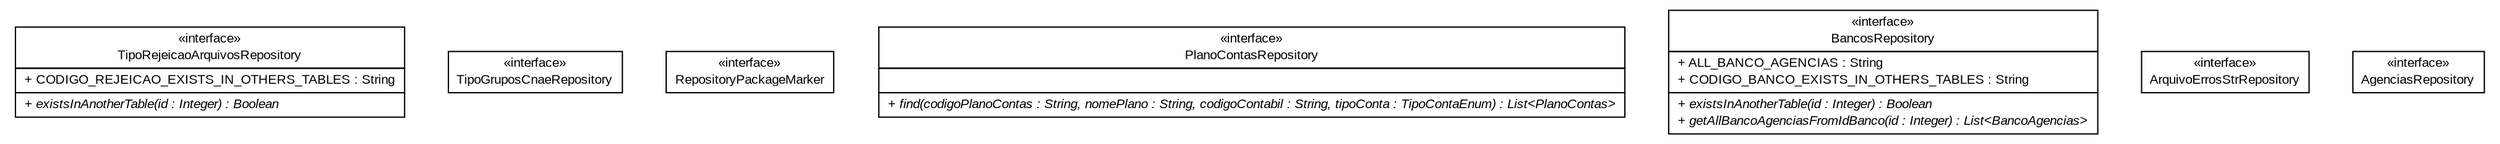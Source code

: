 #!/usr/local/bin/dot
#
# Class diagram 
# Generated by UMLGraph version R5_6 (http://www.umlgraph.org/)
#

digraph G {
	edge [fontname="arial",fontsize=10,labelfontname="arial",labelfontsize=10];
	node [fontname="arial",fontsize=10,shape=plaintext];
	nodesep=0.25;
	ranksep=0.5;
	// br.gov.to.sefaz.arr.parametros.persistence.repository.TipoRejeicaoArquivosRepository
	c3352 [label=<<table title="br.gov.to.sefaz.arr.parametros.persistence.repository.TipoRejeicaoArquivosRepository" border="0" cellborder="1" cellspacing="0" cellpadding="2" port="p" href="./TipoRejeicaoArquivosRepository.html">
		<tr><td><table border="0" cellspacing="0" cellpadding="1">
<tr><td align="center" balign="center"> &#171;interface&#187; </td></tr>
<tr><td align="center" balign="center"> TipoRejeicaoArquivosRepository </td></tr>
		</table></td></tr>
		<tr><td><table border="0" cellspacing="0" cellpadding="1">
<tr><td align="left" balign="left"> + CODIGO_REJEICAO_EXISTS_IN_OTHERS_TABLES : String </td></tr>
		</table></td></tr>
		<tr><td><table border="0" cellspacing="0" cellpadding="1">
<tr><td align="left" balign="left"><font face="arial italic" point-size="10.0"> + existsInAnotherTable(id : Integer) : Boolean </font></td></tr>
		</table></td></tr>
		</table>>, URL="./TipoRejeicaoArquivosRepository.html", fontname="arial", fontcolor="black", fontsize=10.0];
	// br.gov.to.sefaz.arr.parametros.persistence.repository.TipoGruposCnaeRepository
	c3353 [label=<<table title="br.gov.to.sefaz.arr.parametros.persistence.repository.TipoGruposCnaeRepository" border="0" cellborder="1" cellspacing="0" cellpadding="2" port="p" href="./TipoGruposCnaeRepository.html">
		<tr><td><table border="0" cellspacing="0" cellpadding="1">
<tr><td align="center" balign="center"> &#171;interface&#187; </td></tr>
<tr><td align="center" balign="center"> TipoGruposCnaeRepository </td></tr>
		</table></td></tr>
		</table>>, URL="./TipoGruposCnaeRepository.html", fontname="arial", fontcolor="black", fontsize=10.0];
	// br.gov.to.sefaz.arr.parametros.persistence.repository.RepositoryPackageMarker
	c3354 [label=<<table title="br.gov.to.sefaz.arr.parametros.persistence.repository.RepositoryPackageMarker" border="0" cellborder="1" cellspacing="0" cellpadding="2" port="p" href="./RepositoryPackageMarker.html">
		<tr><td><table border="0" cellspacing="0" cellpadding="1">
<tr><td align="center" balign="center"> &#171;interface&#187; </td></tr>
<tr><td align="center" balign="center"> RepositoryPackageMarker </td></tr>
		</table></td></tr>
		</table>>, URL="./RepositoryPackageMarker.html", fontname="arial", fontcolor="black", fontsize=10.0];
	// br.gov.to.sefaz.arr.parametros.persistence.repository.PlanoContasRepository
	c3355 [label=<<table title="br.gov.to.sefaz.arr.parametros.persistence.repository.PlanoContasRepository" border="0" cellborder="1" cellspacing="0" cellpadding="2" port="p" href="./PlanoContasRepository.html">
		<tr><td><table border="0" cellspacing="0" cellpadding="1">
<tr><td align="center" balign="center"> &#171;interface&#187; </td></tr>
<tr><td align="center" balign="center"> PlanoContasRepository </td></tr>
		</table></td></tr>
		<tr><td><table border="0" cellspacing="0" cellpadding="1">
<tr><td align="left" balign="left">  </td></tr>
		</table></td></tr>
		<tr><td><table border="0" cellspacing="0" cellpadding="1">
<tr><td align="left" balign="left"><font face="arial italic" point-size="10.0"> + find(codigoPlanoContas : String, nomePlano : String, codigoContabil : String, tipoConta : TipoContaEnum) : List&lt;PlanoContas&gt; </font></td></tr>
		</table></td></tr>
		</table>>, URL="./PlanoContasRepository.html", fontname="arial", fontcolor="black", fontsize=10.0];
	// br.gov.to.sefaz.arr.parametros.persistence.repository.BancosRepository
	c3356 [label=<<table title="br.gov.to.sefaz.arr.parametros.persistence.repository.BancosRepository" border="0" cellborder="1" cellspacing="0" cellpadding="2" port="p" href="./BancosRepository.html">
		<tr><td><table border="0" cellspacing="0" cellpadding="1">
<tr><td align="center" balign="center"> &#171;interface&#187; </td></tr>
<tr><td align="center" balign="center"> BancosRepository </td></tr>
		</table></td></tr>
		<tr><td><table border="0" cellspacing="0" cellpadding="1">
<tr><td align="left" balign="left"> + ALL_BANCO_AGENCIAS : String </td></tr>
<tr><td align="left" balign="left"> + CODIGO_BANCO_EXISTS_IN_OTHERS_TABLES : String </td></tr>
		</table></td></tr>
		<tr><td><table border="0" cellspacing="0" cellpadding="1">
<tr><td align="left" balign="left"><font face="arial italic" point-size="10.0"> + existsInAnotherTable(id : Integer) : Boolean </font></td></tr>
<tr><td align="left" balign="left"><font face="arial italic" point-size="10.0"> + getAllBancoAgenciasFromIdBanco(id : Integer) : List&lt;BancoAgencias&gt; </font></td></tr>
		</table></td></tr>
		</table>>, URL="./BancosRepository.html", fontname="arial", fontcolor="black", fontsize=10.0];
	// br.gov.to.sefaz.arr.parametros.persistence.repository.ArquivoErrosStrRepository
	c3357 [label=<<table title="br.gov.to.sefaz.arr.parametros.persistence.repository.ArquivoErrosStrRepository" border="0" cellborder="1" cellspacing="0" cellpadding="2" port="p" href="./ArquivoErrosStrRepository.html">
		<tr><td><table border="0" cellspacing="0" cellpadding="1">
<tr><td align="center" balign="center"> &#171;interface&#187; </td></tr>
<tr><td align="center" balign="center"> ArquivoErrosStrRepository </td></tr>
		</table></td></tr>
		</table>>, URL="./ArquivoErrosStrRepository.html", fontname="arial", fontcolor="black", fontsize=10.0];
	// br.gov.to.sefaz.arr.parametros.persistence.repository.AgenciasRepository
	c3358 [label=<<table title="br.gov.to.sefaz.arr.parametros.persistence.repository.AgenciasRepository" border="0" cellborder="1" cellspacing="0" cellpadding="2" port="p" href="./AgenciasRepository.html">
		<tr><td><table border="0" cellspacing="0" cellpadding="1">
<tr><td align="center" balign="center"> &#171;interface&#187; </td></tr>
<tr><td align="center" balign="center"> AgenciasRepository </td></tr>
		</table></td></tr>
		</table>>, URL="./AgenciasRepository.html", fontname="arial", fontcolor="black", fontsize=10.0];
}

